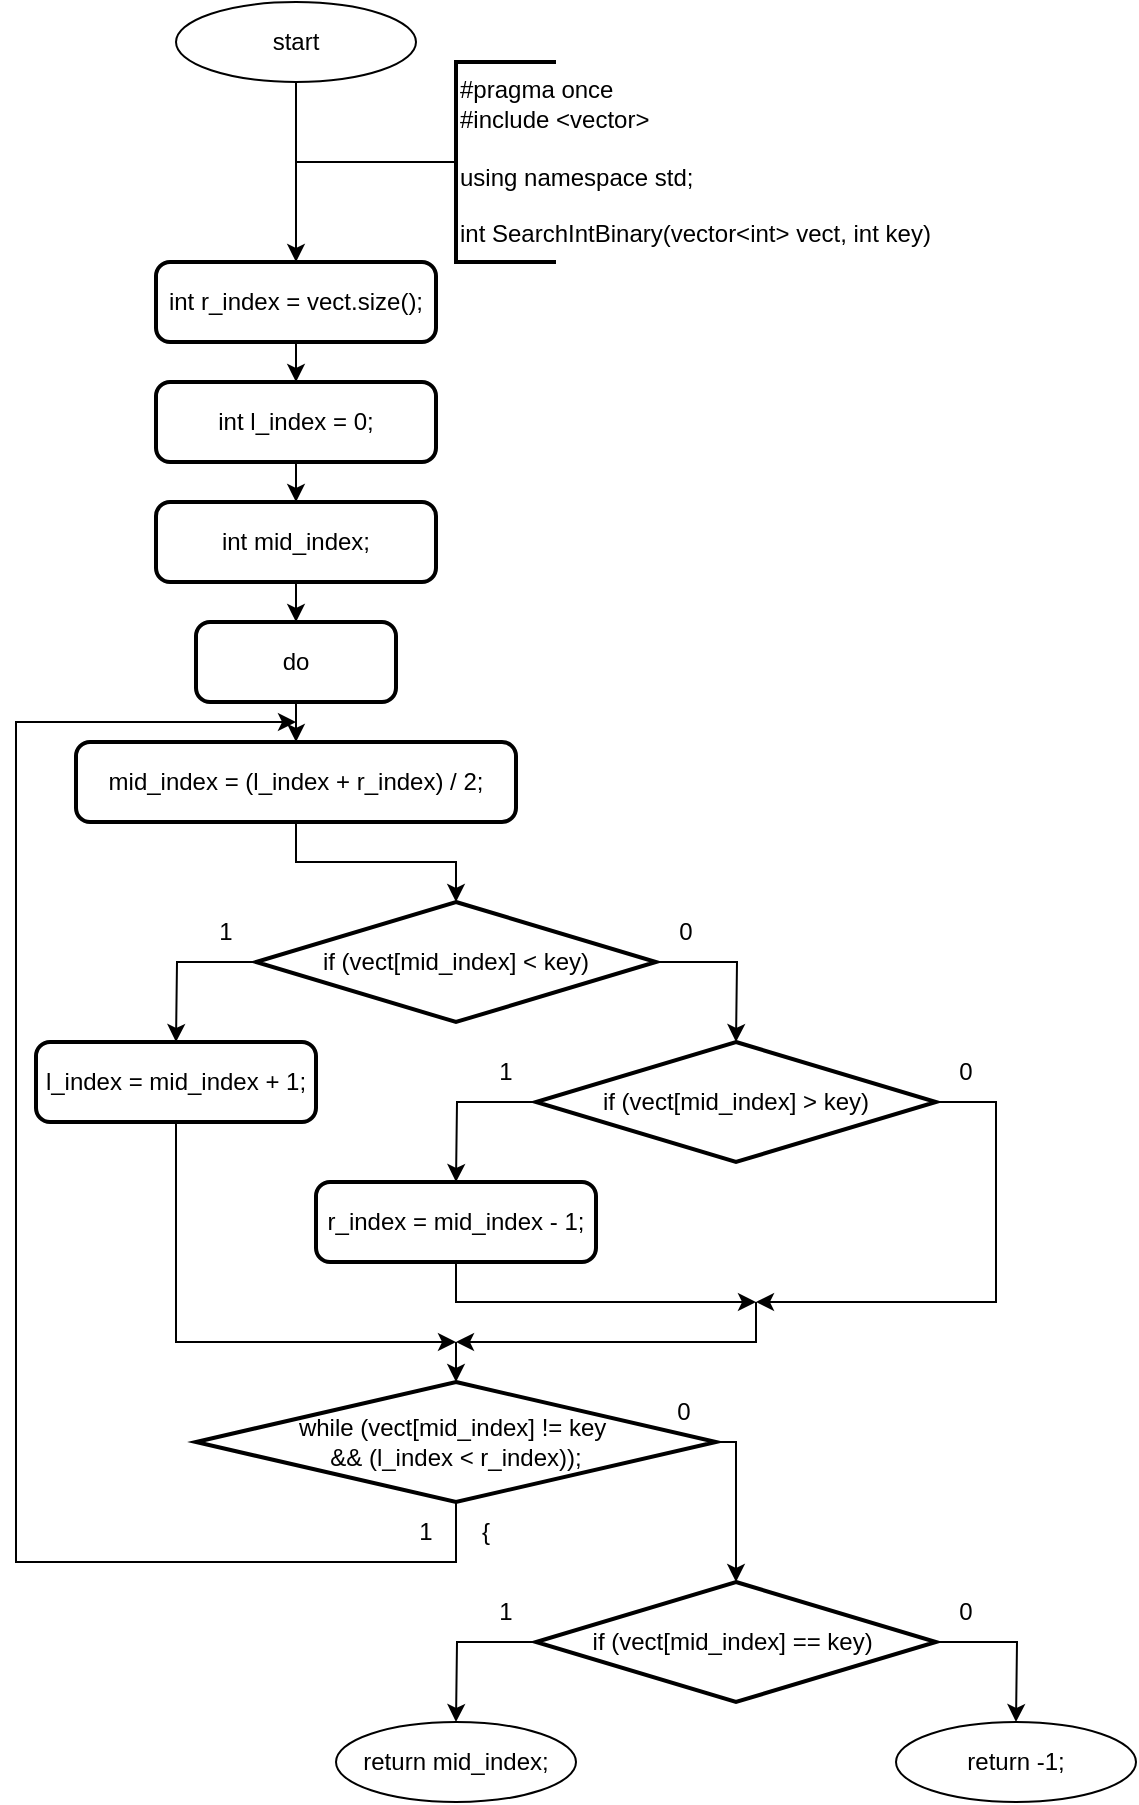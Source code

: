 <mxfile version="24.2.5" type="device">
  <diagram name="Страница — 1" id="AWuUZ5Qgmew-vsNHB3Ru">
    <mxGraphModel dx="1410" dy="1656" grid="1" gridSize="10" guides="1" tooltips="1" connect="1" arrows="1" fold="1" page="1" pageScale="1" pageWidth="827" pageHeight="1169" math="0" shadow="0">
      <root>
        <mxCell id="0" />
        <mxCell id="1" parent="0" />
        <mxCell id="O4tQiRHX73Y7KWBOMqND-1" value="start" style="ellipse;whiteSpace=wrap;html=1;" vertex="1" parent="1">
          <mxGeometry x="150" y="150" width="120" height="40" as="geometry" />
        </mxCell>
        <mxCell id="O4tQiRHX73Y7KWBOMqND-2" value="" style="endArrow=classic;html=1;rounded=0;labelBackgroundColor=default;strokeColor=default;align=center;verticalAlign=middle;fontFamily=Helvetica;fontSize=11;fontColor=default;shape=connector;edgeStyle=orthogonalEdgeStyle;exitX=0.5;exitY=1;exitDx=0;exitDy=0;" edge="1" source="O4tQiRHX73Y7KWBOMqND-1" parent="1">
          <mxGeometry width="50" height="50" relative="1" as="geometry">
            <mxPoint x="260.29" y="280" as="sourcePoint" />
            <mxPoint x="210" y="280" as="targetPoint" />
          </mxGeometry>
        </mxCell>
        <mxCell id="O4tQiRHX73Y7KWBOMqND-3" style="edgeStyle=orthogonalEdgeStyle;rounded=0;orthogonalLoop=1;jettySize=auto;html=1;exitX=0;exitY=0.5;exitDx=0;exitDy=0;exitPerimeter=0;endArrow=none;endFill=0;strokeWidth=1;" edge="1" source="O4tQiRHX73Y7KWBOMqND-4" parent="1">
          <mxGeometry relative="1" as="geometry">
            <mxPoint x="210" y="230" as="targetPoint" />
            <mxPoint x="270" y="240" as="sourcePoint" />
            <Array as="points">
              <mxPoint x="279" y="230" />
            </Array>
          </mxGeometry>
        </mxCell>
        <mxCell id="O4tQiRHX73Y7KWBOMqND-4" value="&lt;div&gt;#pragma once&lt;/div&gt;&lt;div&gt;#include &amp;lt;vector&amp;gt;&lt;/div&gt;&lt;div&gt;&lt;br&gt;&lt;/div&gt;&lt;div&gt;using namespace std;&lt;/div&gt;&lt;div&gt;&lt;br&gt;&lt;/div&gt;&lt;div&gt;int SearchIntBinary(vector&amp;lt;int&amp;gt; vect, int key)&lt;/div&gt;" style="strokeWidth=2;html=1;shape=mxgraph.flowchart.annotation_1;align=left;pointerEvents=1;" vertex="1" parent="1">
          <mxGeometry x="290" y="180" width="50" height="100" as="geometry" />
        </mxCell>
        <mxCell id="O4tQiRHX73Y7KWBOMqND-7" style="edgeStyle=orthogonalEdgeStyle;rounded=0;orthogonalLoop=1;jettySize=auto;html=1;exitX=0.5;exitY=1;exitDx=0;exitDy=0;entryX=0.5;entryY=0;entryDx=0;entryDy=0;" edge="1" parent="1" source="O4tQiRHX73Y7KWBOMqND-5" target="O4tQiRHX73Y7KWBOMqND-6">
          <mxGeometry relative="1" as="geometry" />
        </mxCell>
        <mxCell id="O4tQiRHX73Y7KWBOMqND-5" value="int r_index = vect.size();" style="rounded=1;whiteSpace=wrap;html=1;absoluteArcSize=1;arcSize=14;strokeWidth=2;" vertex="1" parent="1">
          <mxGeometry x="140" y="280" width="140" height="40" as="geometry" />
        </mxCell>
        <mxCell id="O4tQiRHX73Y7KWBOMqND-9" style="edgeStyle=orthogonalEdgeStyle;rounded=0;orthogonalLoop=1;jettySize=auto;html=1;exitX=0.5;exitY=1;exitDx=0;exitDy=0;entryX=0.5;entryY=0;entryDx=0;entryDy=0;" edge="1" parent="1" source="O4tQiRHX73Y7KWBOMqND-6" target="O4tQiRHX73Y7KWBOMqND-8">
          <mxGeometry relative="1" as="geometry" />
        </mxCell>
        <mxCell id="O4tQiRHX73Y7KWBOMqND-6" value="int l_index = 0;" style="rounded=1;whiteSpace=wrap;html=1;absoluteArcSize=1;arcSize=14;strokeWidth=2;" vertex="1" parent="1">
          <mxGeometry x="140" y="340" width="140" height="40" as="geometry" />
        </mxCell>
        <mxCell id="O4tQiRHX73Y7KWBOMqND-37" style="edgeStyle=orthogonalEdgeStyle;rounded=0;orthogonalLoop=1;jettySize=auto;html=1;exitX=0.5;exitY=1;exitDx=0;exitDy=0;entryX=0.5;entryY=0;entryDx=0;entryDy=0;" edge="1" parent="1" source="O4tQiRHX73Y7KWBOMqND-8" target="O4tQiRHX73Y7KWBOMqND-10">
          <mxGeometry relative="1" as="geometry" />
        </mxCell>
        <mxCell id="O4tQiRHX73Y7KWBOMqND-8" value="int mid_index;" style="rounded=1;whiteSpace=wrap;html=1;absoluteArcSize=1;arcSize=14;strokeWidth=2;" vertex="1" parent="1">
          <mxGeometry x="140" y="400" width="140" height="40" as="geometry" />
        </mxCell>
        <mxCell id="O4tQiRHX73Y7KWBOMqND-11" style="edgeStyle=orthogonalEdgeStyle;rounded=0;orthogonalLoop=1;jettySize=auto;html=1;exitX=0.5;exitY=1;exitDx=0;exitDy=0;" edge="1" parent="1" source="O4tQiRHX73Y7KWBOMqND-10" target="O4tQiRHX73Y7KWBOMqND-12">
          <mxGeometry relative="1" as="geometry">
            <mxPoint x="210" y="540" as="targetPoint" />
          </mxGeometry>
        </mxCell>
        <mxCell id="O4tQiRHX73Y7KWBOMqND-10" value="do" style="rounded=1;whiteSpace=wrap;html=1;absoluteArcSize=1;arcSize=14;strokeWidth=2;" vertex="1" parent="1">
          <mxGeometry x="160" y="460" width="100" height="40" as="geometry" />
        </mxCell>
        <mxCell id="O4tQiRHX73Y7KWBOMqND-12" value="mid_index = (l_index + r_index) / 2;" style="rounded=1;whiteSpace=wrap;html=1;absoluteArcSize=1;arcSize=14;strokeWidth=2;" vertex="1" parent="1">
          <mxGeometry x="100" y="520" width="220" height="40" as="geometry" />
        </mxCell>
        <mxCell id="O4tQiRHX73Y7KWBOMqND-13" style="edgeStyle=orthogonalEdgeStyle;rounded=0;orthogonalLoop=1;jettySize=auto;html=1;exitX=0;exitY=0.5;exitDx=0;exitDy=0;exitPerimeter=0;" edge="1" source="O4tQiRHX73Y7KWBOMqND-15" parent="1">
          <mxGeometry relative="1" as="geometry">
            <mxPoint x="150" y="670" as="targetPoint" />
          </mxGeometry>
        </mxCell>
        <mxCell id="O4tQiRHX73Y7KWBOMqND-14" style="edgeStyle=orthogonalEdgeStyle;rounded=0;orthogonalLoop=1;jettySize=auto;html=1;exitX=1;exitY=0.5;exitDx=0;exitDy=0;exitPerimeter=0;" edge="1" source="O4tQiRHX73Y7KWBOMqND-15" parent="1">
          <mxGeometry relative="1" as="geometry">
            <mxPoint x="430" y="670" as="targetPoint" />
          </mxGeometry>
        </mxCell>
        <mxCell id="O4tQiRHX73Y7KWBOMqND-15" value="if (vect[mid_index] &amp;lt; key)" style="strokeWidth=2;html=1;shape=mxgraph.flowchart.decision;whiteSpace=wrap;" vertex="1" parent="1">
          <mxGeometry x="190" y="600" width="200" height="60" as="geometry" />
        </mxCell>
        <mxCell id="O4tQiRHX73Y7KWBOMqND-16" value="1" style="text;html=1;strokeColor=none;fillColor=none;align=center;verticalAlign=middle;whiteSpace=wrap;rounded=0;" vertex="1" parent="1">
          <mxGeometry x="160" y="600" width="30" height="30" as="geometry" />
        </mxCell>
        <mxCell id="O4tQiRHX73Y7KWBOMqND-17" value="0" style="text;html=1;strokeColor=none;fillColor=none;align=center;verticalAlign=middle;whiteSpace=wrap;rounded=0;" vertex="1" parent="1">
          <mxGeometry x="390" y="600" width="30" height="30" as="geometry" />
        </mxCell>
        <mxCell id="O4tQiRHX73Y7KWBOMqND-18" style="edgeStyle=orthogonalEdgeStyle;rounded=0;orthogonalLoop=1;jettySize=auto;html=1;exitX=0.5;exitY=1;exitDx=0;exitDy=0;entryX=0.5;entryY=0;entryDx=0;entryDy=0;entryPerimeter=0;" edge="1" parent="1" source="O4tQiRHX73Y7KWBOMqND-12" target="O4tQiRHX73Y7KWBOMqND-15">
          <mxGeometry relative="1" as="geometry" />
        </mxCell>
        <mxCell id="O4tQiRHX73Y7KWBOMqND-28" style="edgeStyle=orthogonalEdgeStyle;rounded=0;orthogonalLoop=1;jettySize=auto;html=1;exitX=0.5;exitY=1;exitDx=0;exitDy=0;" edge="1" parent="1" source="O4tQiRHX73Y7KWBOMqND-19">
          <mxGeometry relative="1" as="geometry">
            <mxPoint x="290" y="820" as="targetPoint" />
            <Array as="points">
              <mxPoint x="150" y="820" />
              <mxPoint x="290" y="820" />
            </Array>
          </mxGeometry>
        </mxCell>
        <mxCell id="O4tQiRHX73Y7KWBOMqND-19" value="l_index = mid_index + 1;" style="rounded=1;whiteSpace=wrap;html=1;absoluteArcSize=1;arcSize=14;strokeWidth=2;" vertex="1" parent="1">
          <mxGeometry x="80" y="670" width="140" height="40" as="geometry" />
        </mxCell>
        <mxCell id="O4tQiRHX73Y7KWBOMqND-21" style="edgeStyle=orthogonalEdgeStyle;rounded=0;orthogonalLoop=1;jettySize=auto;html=1;exitX=0;exitY=0.5;exitDx=0;exitDy=0;exitPerimeter=0;" edge="1" parent="1" source="O4tQiRHX73Y7KWBOMqND-23">
          <mxGeometry relative="1" as="geometry">
            <mxPoint x="290" y="740" as="targetPoint" />
          </mxGeometry>
        </mxCell>
        <mxCell id="O4tQiRHX73Y7KWBOMqND-22" style="edgeStyle=orthogonalEdgeStyle;rounded=0;orthogonalLoop=1;jettySize=auto;html=1;exitX=1;exitY=0.5;exitDx=0;exitDy=0;exitPerimeter=0;" edge="1" parent="1" source="O4tQiRHX73Y7KWBOMqND-23">
          <mxGeometry relative="1" as="geometry">
            <mxPoint x="440" y="800" as="targetPoint" />
            <Array as="points">
              <mxPoint x="560" y="700" />
              <mxPoint x="560" y="800" />
              <mxPoint x="440" y="800" />
            </Array>
          </mxGeometry>
        </mxCell>
        <mxCell id="O4tQiRHX73Y7KWBOMqND-23" value="if (vect[mid_index] &amp;gt; key)" style="strokeWidth=2;html=1;shape=mxgraph.flowchart.decision;whiteSpace=wrap;" vertex="1" parent="1">
          <mxGeometry x="330" y="670" width="200" height="60" as="geometry" />
        </mxCell>
        <mxCell id="O4tQiRHX73Y7KWBOMqND-24" value="1" style="text;html=1;strokeColor=none;fillColor=none;align=center;verticalAlign=middle;whiteSpace=wrap;rounded=0;" vertex="1" parent="1">
          <mxGeometry x="300" y="670" width="30" height="30" as="geometry" />
        </mxCell>
        <mxCell id="O4tQiRHX73Y7KWBOMqND-25" value="0" style="text;html=1;strokeColor=none;fillColor=none;align=center;verticalAlign=middle;whiteSpace=wrap;rounded=0;" vertex="1" parent="1">
          <mxGeometry x="530" y="670" width="30" height="30" as="geometry" />
        </mxCell>
        <mxCell id="O4tQiRHX73Y7KWBOMqND-27" style="edgeStyle=orthogonalEdgeStyle;rounded=0;orthogonalLoop=1;jettySize=auto;html=1;exitX=0.5;exitY=1;exitDx=0;exitDy=0;" edge="1" parent="1" source="O4tQiRHX73Y7KWBOMqND-26">
          <mxGeometry relative="1" as="geometry">
            <mxPoint x="440" y="800" as="targetPoint" />
            <Array as="points">
              <mxPoint x="290" y="800" />
            </Array>
          </mxGeometry>
        </mxCell>
        <mxCell id="O4tQiRHX73Y7KWBOMqND-26" value="r_index = mid_index - 1;" style="rounded=1;whiteSpace=wrap;html=1;absoluteArcSize=1;arcSize=14;strokeWidth=2;" vertex="1" parent="1">
          <mxGeometry x="220" y="740" width="140" height="40" as="geometry" />
        </mxCell>
        <mxCell id="O4tQiRHX73Y7KWBOMqND-29" value="" style="endArrow=classic;html=1;rounded=0;" edge="1" parent="1">
          <mxGeometry width="50" height="50" relative="1" as="geometry">
            <mxPoint x="440" y="800" as="sourcePoint" />
            <mxPoint x="290" y="820" as="targetPoint" />
            <Array as="points">
              <mxPoint x="440" y="820" />
            </Array>
          </mxGeometry>
        </mxCell>
        <mxCell id="O4tQiRHX73Y7KWBOMqND-30" value="" style="endArrow=classic;html=1;rounded=0;" edge="1" parent="1">
          <mxGeometry width="50" height="50" relative="1" as="geometry">
            <mxPoint x="290" y="820" as="sourcePoint" />
            <mxPoint x="290" y="840" as="targetPoint" />
          </mxGeometry>
        </mxCell>
        <mxCell id="O4tQiRHX73Y7KWBOMqND-31" style="edgeStyle=orthogonalEdgeStyle;rounded=0;orthogonalLoop=1;jettySize=auto;html=1;exitX=1;exitY=0.5;exitDx=0;exitDy=0;exitPerimeter=0;" edge="1" source="O4tQiRHX73Y7KWBOMqND-33" parent="1">
          <mxGeometry relative="1" as="geometry">
            <mxPoint x="430" y="940" as="targetPoint" />
            <Array as="points">
              <mxPoint x="430" y="870" />
            </Array>
          </mxGeometry>
        </mxCell>
        <mxCell id="O4tQiRHX73Y7KWBOMqND-32" style="edgeStyle=orthogonalEdgeStyle;rounded=0;orthogonalLoop=1;jettySize=auto;html=1;exitX=0.5;exitY=1;exitDx=0;exitDy=0;exitPerimeter=0;" edge="1" source="O4tQiRHX73Y7KWBOMqND-33" parent="1">
          <mxGeometry relative="1" as="geometry">
            <mxPoint x="210" y="510" as="targetPoint" />
            <Array as="points">
              <mxPoint x="290" y="930" />
              <mxPoint x="70" y="930" />
              <mxPoint x="70" y="510" />
            </Array>
          </mxGeometry>
        </mxCell>
        <mxCell id="O4tQiRHX73Y7KWBOMqND-33" value="while (vect[mid_index] != key&amp;nbsp;&lt;div&gt;&amp;amp;&amp;amp; (l_index &amp;lt; r_index));&lt;/div&gt;" style="strokeWidth=2;html=1;shape=mxgraph.flowchart.decision;whiteSpace=wrap;" vertex="1" parent="1">
          <mxGeometry x="160" y="840" width="260" height="60" as="geometry" />
        </mxCell>
        <mxCell id="O4tQiRHX73Y7KWBOMqND-34" value="1" style="text;html=1;strokeColor=none;fillColor=none;align=center;verticalAlign=middle;whiteSpace=wrap;rounded=0;" vertex="1" parent="1">
          <mxGeometry x="260" y="900" width="30" height="30" as="geometry" />
        </mxCell>
        <mxCell id="O4tQiRHX73Y7KWBOMqND-35" value="0" style="text;html=1;strokeColor=none;fillColor=none;align=center;verticalAlign=middle;whiteSpace=wrap;rounded=0;" vertex="1" parent="1">
          <mxGeometry x="389.29" y="840" width="30" height="30" as="geometry" />
        </mxCell>
        <mxCell id="O4tQiRHX73Y7KWBOMqND-36" value="{" style="text;html=1;strokeColor=none;fillColor=none;align=center;verticalAlign=middle;whiteSpace=wrap;rounded=0;" vertex="1" parent="1">
          <mxGeometry x="290" y="900" width="30" height="30" as="geometry" />
        </mxCell>
        <mxCell id="O4tQiRHX73Y7KWBOMqND-38" style="edgeStyle=orthogonalEdgeStyle;rounded=0;orthogonalLoop=1;jettySize=auto;html=1;exitX=0;exitY=0.5;exitDx=0;exitDy=0;exitPerimeter=0;" edge="1" parent="1" source="O4tQiRHX73Y7KWBOMqND-40">
          <mxGeometry relative="1" as="geometry">
            <mxPoint x="290" y="1010" as="targetPoint" />
          </mxGeometry>
        </mxCell>
        <mxCell id="O4tQiRHX73Y7KWBOMqND-39" style="edgeStyle=orthogonalEdgeStyle;rounded=0;orthogonalLoop=1;jettySize=auto;html=1;exitX=1;exitY=0.5;exitDx=0;exitDy=0;exitPerimeter=0;" edge="1" parent="1" source="O4tQiRHX73Y7KWBOMqND-40">
          <mxGeometry relative="1" as="geometry">
            <mxPoint x="570" y="1010" as="targetPoint" />
          </mxGeometry>
        </mxCell>
        <mxCell id="O4tQiRHX73Y7KWBOMqND-40" value="if (vect[mid_index] == key)&amp;nbsp;" style="strokeWidth=2;html=1;shape=mxgraph.flowchart.decision;whiteSpace=wrap;" vertex="1" parent="1">
          <mxGeometry x="330" y="940" width="200" height="60" as="geometry" />
        </mxCell>
        <mxCell id="O4tQiRHX73Y7KWBOMqND-41" value="1" style="text;html=1;strokeColor=none;fillColor=none;align=center;verticalAlign=middle;whiteSpace=wrap;rounded=0;" vertex="1" parent="1">
          <mxGeometry x="300" y="940" width="30" height="30" as="geometry" />
        </mxCell>
        <mxCell id="O4tQiRHX73Y7KWBOMqND-42" value="0" style="text;html=1;strokeColor=none;fillColor=none;align=center;verticalAlign=middle;whiteSpace=wrap;rounded=0;" vertex="1" parent="1">
          <mxGeometry x="530" y="940" width="30" height="30" as="geometry" />
        </mxCell>
        <mxCell id="O4tQiRHX73Y7KWBOMqND-43" value="return mid_index;" style="ellipse;whiteSpace=wrap;html=1;" vertex="1" parent="1">
          <mxGeometry x="230" y="1010" width="120" height="40" as="geometry" />
        </mxCell>
        <mxCell id="O4tQiRHX73Y7KWBOMqND-44" value="return -1;" style="ellipse;whiteSpace=wrap;html=1;" vertex="1" parent="1">
          <mxGeometry x="510" y="1010" width="120" height="40" as="geometry" />
        </mxCell>
      </root>
    </mxGraphModel>
  </diagram>
</mxfile>
